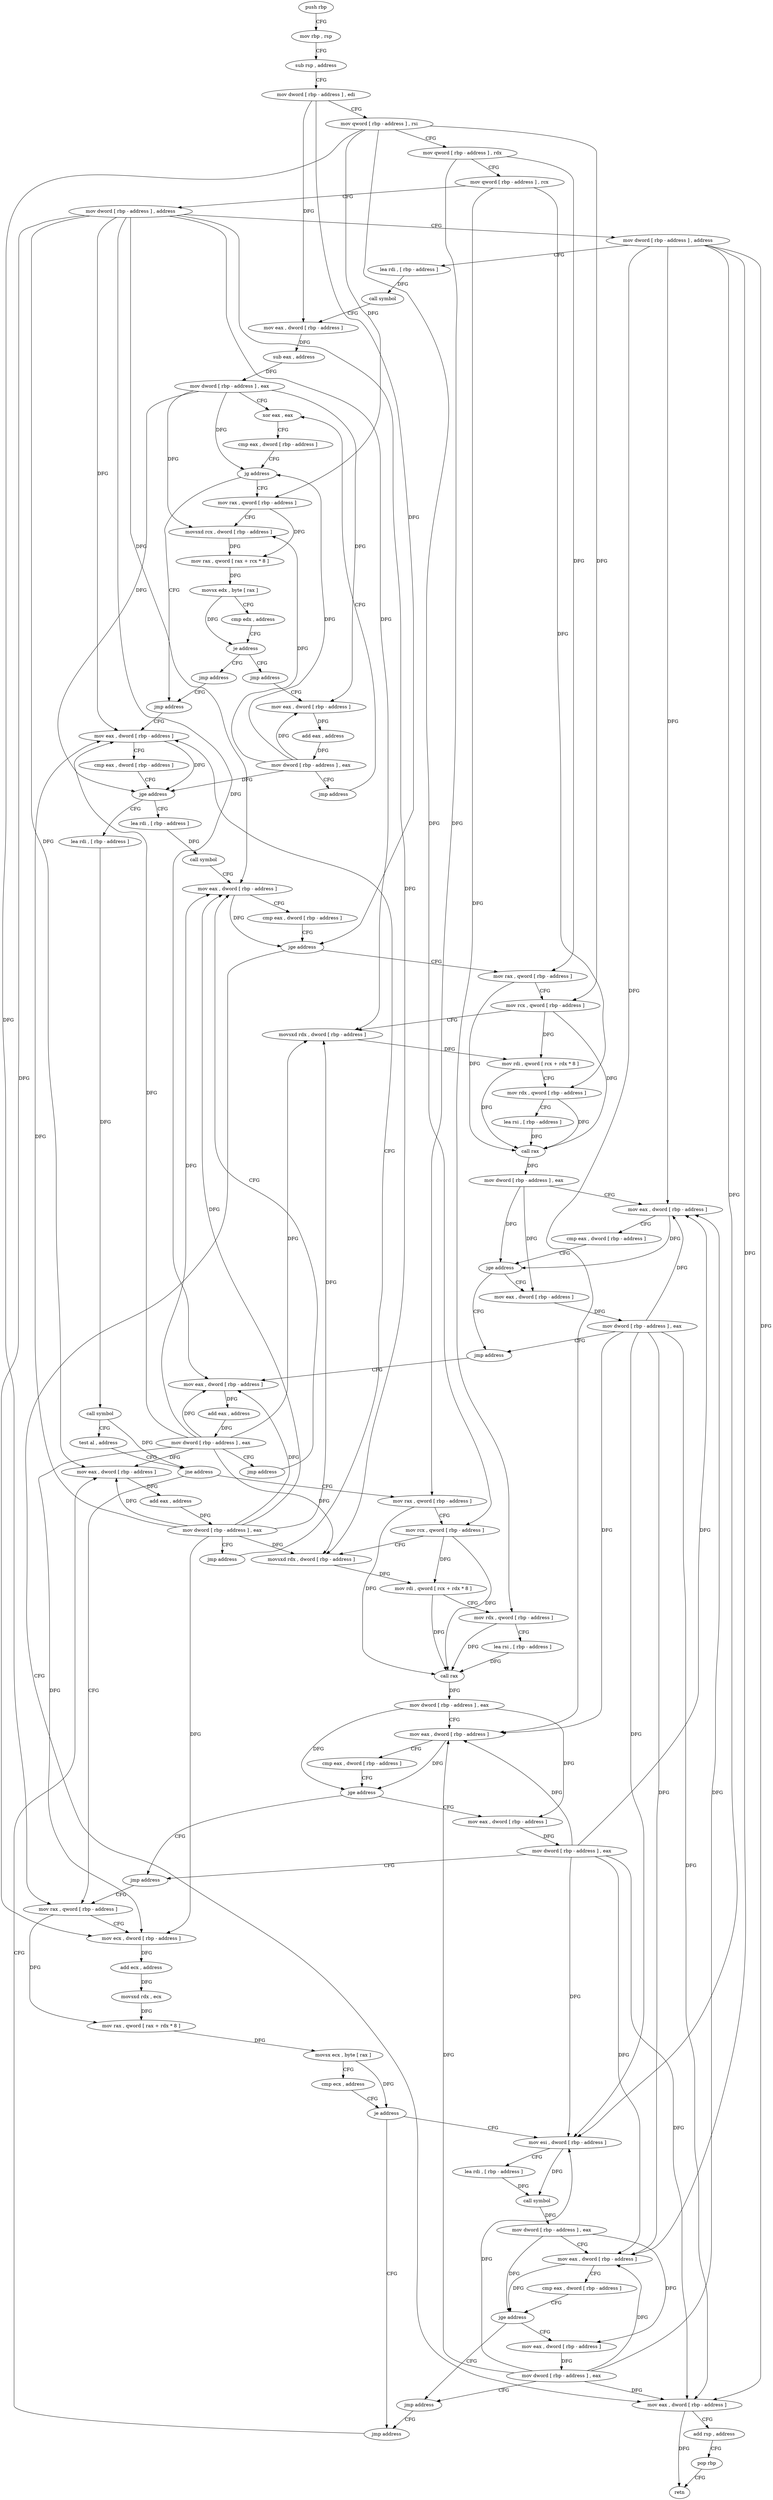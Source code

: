 digraph "func" {
"4293504" [label = "push rbp" ]
"4293505" [label = "mov rbp , rsp" ]
"4293508" [label = "sub rsp , address" ]
"4293512" [label = "mov dword [ rbp - address ] , edi" ]
"4293515" [label = "mov qword [ rbp - address ] , rsi" ]
"4293519" [label = "mov qword [ rbp - address ] , rdx" ]
"4293523" [label = "mov qword [ rbp - address ] , rcx" ]
"4293527" [label = "mov dword [ rbp - address ] , address" ]
"4293534" [label = "mov dword [ rbp - address ] , address" ]
"4293541" [label = "lea rdi , [ rbp - address ]" ]
"4293545" [label = "call symbol" ]
"4293550" [label = "mov eax , dword [ rbp - address ]" ]
"4293553" [label = "sub eax , address" ]
"4293556" [label = "mov dword [ rbp - address ] , eax" ]
"4293559" [label = "xor eax , eax" ]
"4293618" [label = "jmp address" ]
"4293623" [label = "mov eax , dword [ rbp - address ]" ]
"4293570" [label = "mov rax , qword [ rbp - address ]" ]
"4293574" [label = "movsxd rcx , dword [ rbp - address ]" ]
"4293578" [label = "mov rax , qword [ rax + rcx * 8 ]" ]
"4293582" [label = "movsx edx , byte [ rax ]" ]
"4293585" [label = "cmp edx , address" ]
"4293588" [label = "je address" ]
"4293599" [label = "jmp address" ]
"4293594" [label = "jmp address" ]
"4293626" [label = "cmp eax , dword [ rbp - address ]" ]
"4293629" [label = "jge address" ]
"4293790" [label = "lea rdi , [ rbp - address ]" ]
"4293635" [label = "lea rdi , [ rbp - address ]" ]
"4293604" [label = "mov eax , dword [ rbp - address ]" ]
"4293794" [label = "call symbol" ]
"4293799" [label = "mov eax , dword [ rbp - address ]" ]
"4293639" [label = "call symbol" ]
"4293644" [label = "test al , address" ]
"4293646" [label = "jne address" ]
"4293704" [label = "mov rax , qword [ rbp - address ]" ]
"4293652" [label = "mov rax , qword [ rbp - address ]" ]
"4293607" [label = "add eax , address" ]
"4293610" [label = "mov dword [ rbp - address ] , eax" ]
"4293613" [label = "jmp address" ]
"4293877" [label = "mov eax , dword [ rbp - address ]" ]
"4293880" [label = "add rsp , address" ]
"4293884" [label = "pop rbp" ]
"4293885" [label = "retn" ]
"4293811" [label = "mov rax , qword [ rbp - address ]" ]
"4293815" [label = "mov rcx , qword [ rbp - address ]" ]
"4293819" [label = "movsxd rdx , dword [ rbp - address ]" ]
"4293823" [label = "mov rdi , qword [ rcx + rdx * 8 ]" ]
"4293827" [label = "mov rdx , qword [ rbp - address ]" ]
"4293831" [label = "lea rsi , [ rbp - address ]" ]
"4293835" [label = "call rax" ]
"4293837" [label = "mov dword [ rbp - address ] , eax" ]
"4293840" [label = "mov eax , dword [ rbp - address ]" ]
"4293843" [label = "cmp eax , dword [ rbp - address ]" ]
"4293846" [label = "jge address" ]
"4293858" [label = "jmp address" ]
"4293852" [label = "mov eax , dword [ rbp - address ]" ]
"4293708" [label = "mov ecx , dword [ rbp - address ]" ]
"4293711" [label = "add ecx , address" ]
"4293714" [label = "movsxd rdx , ecx" ]
"4293717" [label = "mov rax , qword [ rax + rdx * 8 ]" ]
"4293721" [label = "movsx ecx , byte [ rax ]" ]
"4293724" [label = "cmp ecx , address" ]
"4293727" [label = "je address" ]
"4293771" [label = "jmp address" ]
"4293733" [label = "mov esi , dword [ rbp - address ]" ]
"4293656" [label = "mov rcx , qword [ rbp - address ]" ]
"4293660" [label = "movsxd rdx , dword [ rbp - address ]" ]
"4293664" [label = "mov rdi , qword [ rcx + rdx * 8 ]" ]
"4293668" [label = "mov rdx , qword [ rbp - address ]" ]
"4293672" [label = "lea rsi , [ rbp - address ]" ]
"4293676" [label = "call rax" ]
"4293678" [label = "mov dword [ rbp - address ] , eax" ]
"4293681" [label = "mov eax , dword [ rbp - address ]" ]
"4293684" [label = "cmp eax , dword [ rbp - address ]" ]
"4293687" [label = "jge address" ]
"4293699" [label = "jmp address" ]
"4293693" [label = "mov eax , dword [ rbp - address ]" ]
"4293561" [label = "cmp eax , dword [ rbp - address ]" ]
"4293564" [label = "jg address" ]
"4293863" [label = "mov eax , dword [ rbp - address ]" ]
"4293855" [label = "mov dword [ rbp - address ] , eax" ]
"4293776" [label = "mov eax , dword [ rbp - address ]" ]
"4293736" [label = "lea rdi , [ rbp - address ]" ]
"4293740" [label = "call symbol" ]
"4293745" [label = "mov dword [ rbp - address ] , eax" ]
"4293748" [label = "mov eax , dword [ rbp - address ]" ]
"4293751" [label = "cmp eax , dword [ rbp - address ]" ]
"4293754" [label = "jge address" ]
"4293766" [label = "jmp address" ]
"4293760" [label = "mov eax , dword [ rbp - address ]" ]
"4293696" [label = "mov dword [ rbp - address ] , eax" ]
"4293866" [label = "add eax , address" ]
"4293869" [label = "mov dword [ rbp - address ] , eax" ]
"4293872" [label = "jmp address" ]
"4293779" [label = "add eax , address" ]
"4293782" [label = "mov dword [ rbp - address ] , eax" ]
"4293785" [label = "jmp address" ]
"4293763" [label = "mov dword [ rbp - address ] , eax" ]
"4293802" [label = "cmp eax , dword [ rbp - address ]" ]
"4293805" [label = "jge address" ]
"4293504" -> "4293505" [ label = "CFG" ]
"4293505" -> "4293508" [ label = "CFG" ]
"4293508" -> "4293512" [ label = "CFG" ]
"4293512" -> "4293515" [ label = "CFG" ]
"4293512" -> "4293550" [ label = "DFG" ]
"4293512" -> "4293805" [ label = "DFG" ]
"4293515" -> "4293519" [ label = "CFG" ]
"4293515" -> "4293570" [ label = "DFG" ]
"4293515" -> "4293704" [ label = "DFG" ]
"4293515" -> "4293656" [ label = "DFG" ]
"4293515" -> "4293815" [ label = "DFG" ]
"4293519" -> "4293523" [ label = "CFG" ]
"4293519" -> "4293652" [ label = "DFG" ]
"4293519" -> "4293811" [ label = "DFG" ]
"4293523" -> "4293527" [ label = "CFG" ]
"4293523" -> "4293668" [ label = "DFG" ]
"4293523" -> "4293827" [ label = "DFG" ]
"4293527" -> "4293534" [ label = "CFG" ]
"4293527" -> "4293623" [ label = "DFG" ]
"4293527" -> "4293799" [ label = "DFG" ]
"4293527" -> "4293708" [ label = "DFG" ]
"4293527" -> "4293660" [ label = "DFG" ]
"4293527" -> "4293819" [ label = "DFG" ]
"4293527" -> "4293776" [ label = "DFG" ]
"4293527" -> "4293863" [ label = "DFG" ]
"4293534" -> "4293541" [ label = "CFG" ]
"4293534" -> "4293681" [ label = "DFG" ]
"4293534" -> "4293877" [ label = "DFG" ]
"4293534" -> "4293840" [ label = "DFG" ]
"4293534" -> "4293733" [ label = "DFG" ]
"4293534" -> "4293748" [ label = "DFG" ]
"4293541" -> "4293545" [ label = "DFG" ]
"4293545" -> "4293550" [ label = "CFG" ]
"4293550" -> "4293553" [ label = "DFG" ]
"4293553" -> "4293556" [ label = "DFG" ]
"4293556" -> "4293559" [ label = "CFG" ]
"4293556" -> "4293564" [ label = "DFG" ]
"4293556" -> "4293574" [ label = "DFG" ]
"4293556" -> "4293629" [ label = "DFG" ]
"4293556" -> "4293604" [ label = "DFG" ]
"4293559" -> "4293561" [ label = "CFG" ]
"4293618" -> "4293623" [ label = "CFG" ]
"4293623" -> "4293626" [ label = "CFG" ]
"4293623" -> "4293629" [ label = "DFG" ]
"4293570" -> "4293574" [ label = "CFG" ]
"4293570" -> "4293578" [ label = "DFG" ]
"4293574" -> "4293578" [ label = "DFG" ]
"4293578" -> "4293582" [ label = "DFG" ]
"4293582" -> "4293585" [ label = "CFG" ]
"4293582" -> "4293588" [ label = "DFG" ]
"4293585" -> "4293588" [ label = "CFG" ]
"4293588" -> "4293599" [ label = "CFG" ]
"4293588" -> "4293594" [ label = "CFG" ]
"4293599" -> "4293604" [ label = "CFG" ]
"4293594" -> "4293618" [ label = "CFG" ]
"4293626" -> "4293629" [ label = "CFG" ]
"4293629" -> "4293790" [ label = "CFG" ]
"4293629" -> "4293635" [ label = "CFG" ]
"4293790" -> "4293794" [ label = "DFG" ]
"4293635" -> "4293639" [ label = "DFG" ]
"4293604" -> "4293607" [ label = "DFG" ]
"4293794" -> "4293799" [ label = "CFG" ]
"4293799" -> "4293802" [ label = "CFG" ]
"4293799" -> "4293805" [ label = "DFG" ]
"4293639" -> "4293644" [ label = "CFG" ]
"4293639" -> "4293646" [ label = "DFG" ]
"4293644" -> "4293646" [ label = "CFG" ]
"4293646" -> "4293704" [ label = "CFG" ]
"4293646" -> "4293652" [ label = "CFG" ]
"4293704" -> "4293708" [ label = "CFG" ]
"4293704" -> "4293717" [ label = "DFG" ]
"4293652" -> "4293656" [ label = "CFG" ]
"4293652" -> "4293676" [ label = "DFG" ]
"4293607" -> "4293610" [ label = "DFG" ]
"4293610" -> "4293613" [ label = "CFG" ]
"4293610" -> "4293564" [ label = "DFG" ]
"4293610" -> "4293574" [ label = "DFG" ]
"4293610" -> "4293629" [ label = "DFG" ]
"4293610" -> "4293604" [ label = "DFG" ]
"4293613" -> "4293559" [ label = "CFG" ]
"4293877" -> "4293880" [ label = "CFG" ]
"4293877" -> "4293885" [ label = "DFG" ]
"4293880" -> "4293884" [ label = "CFG" ]
"4293884" -> "4293885" [ label = "CFG" ]
"4293811" -> "4293815" [ label = "CFG" ]
"4293811" -> "4293835" [ label = "DFG" ]
"4293815" -> "4293819" [ label = "CFG" ]
"4293815" -> "4293823" [ label = "DFG" ]
"4293815" -> "4293835" [ label = "DFG" ]
"4293819" -> "4293823" [ label = "DFG" ]
"4293823" -> "4293827" [ label = "CFG" ]
"4293823" -> "4293835" [ label = "DFG" ]
"4293827" -> "4293831" [ label = "CFG" ]
"4293827" -> "4293835" [ label = "DFG" ]
"4293831" -> "4293835" [ label = "DFG" ]
"4293835" -> "4293837" [ label = "DFG" ]
"4293837" -> "4293840" [ label = "CFG" ]
"4293837" -> "4293846" [ label = "DFG" ]
"4293837" -> "4293852" [ label = "DFG" ]
"4293840" -> "4293843" [ label = "CFG" ]
"4293840" -> "4293846" [ label = "DFG" ]
"4293843" -> "4293846" [ label = "CFG" ]
"4293846" -> "4293858" [ label = "CFG" ]
"4293846" -> "4293852" [ label = "CFG" ]
"4293858" -> "4293863" [ label = "CFG" ]
"4293852" -> "4293855" [ label = "DFG" ]
"4293708" -> "4293711" [ label = "DFG" ]
"4293711" -> "4293714" [ label = "DFG" ]
"4293714" -> "4293717" [ label = "DFG" ]
"4293717" -> "4293721" [ label = "DFG" ]
"4293721" -> "4293724" [ label = "CFG" ]
"4293721" -> "4293727" [ label = "DFG" ]
"4293724" -> "4293727" [ label = "CFG" ]
"4293727" -> "4293771" [ label = "CFG" ]
"4293727" -> "4293733" [ label = "CFG" ]
"4293771" -> "4293776" [ label = "CFG" ]
"4293733" -> "4293736" [ label = "CFG" ]
"4293733" -> "4293740" [ label = "DFG" ]
"4293656" -> "4293660" [ label = "CFG" ]
"4293656" -> "4293664" [ label = "DFG" ]
"4293656" -> "4293676" [ label = "DFG" ]
"4293660" -> "4293664" [ label = "DFG" ]
"4293664" -> "4293668" [ label = "CFG" ]
"4293664" -> "4293676" [ label = "DFG" ]
"4293668" -> "4293672" [ label = "CFG" ]
"4293668" -> "4293676" [ label = "DFG" ]
"4293672" -> "4293676" [ label = "DFG" ]
"4293676" -> "4293678" [ label = "DFG" ]
"4293678" -> "4293681" [ label = "CFG" ]
"4293678" -> "4293687" [ label = "DFG" ]
"4293678" -> "4293693" [ label = "DFG" ]
"4293681" -> "4293684" [ label = "CFG" ]
"4293681" -> "4293687" [ label = "DFG" ]
"4293684" -> "4293687" [ label = "CFG" ]
"4293687" -> "4293699" [ label = "CFG" ]
"4293687" -> "4293693" [ label = "CFG" ]
"4293699" -> "4293704" [ label = "CFG" ]
"4293693" -> "4293696" [ label = "DFG" ]
"4293561" -> "4293564" [ label = "CFG" ]
"4293564" -> "4293618" [ label = "CFG" ]
"4293564" -> "4293570" [ label = "CFG" ]
"4293863" -> "4293866" [ label = "DFG" ]
"4293855" -> "4293858" [ label = "CFG" ]
"4293855" -> "4293681" [ label = "DFG" ]
"4293855" -> "4293877" [ label = "DFG" ]
"4293855" -> "4293840" [ label = "DFG" ]
"4293855" -> "4293733" [ label = "DFG" ]
"4293855" -> "4293748" [ label = "DFG" ]
"4293776" -> "4293779" [ label = "DFG" ]
"4293736" -> "4293740" [ label = "DFG" ]
"4293740" -> "4293745" [ label = "DFG" ]
"4293745" -> "4293748" [ label = "CFG" ]
"4293745" -> "4293754" [ label = "DFG" ]
"4293745" -> "4293760" [ label = "DFG" ]
"4293748" -> "4293751" [ label = "CFG" ]
"4293748" -> "4293754" [ label = "DFG" ]
"4293751" -> "4293754" [ label = "CFG" ]
"4293754" -> "4293766" [ label = "CFG" ]
"4293754" -> "4293760" [ label = "CFG" ]
"4293766" -> "4293771" [ label = "CFG" ]
"4293760" -> "4293763" [ label = "DFG" ]
"4293696" -> "4293699" [ label = "CFG" ]
"4293696" -> "4293681" [ label = "DFG" ]
"4293696" -> "4293877" [ label = "DFG" ]
"4293696" -> "4293840" [ label = "DFG" ]
"4293696" -> "4293733" [ label = "DFG" ]
"4293696" -> "4293748" [ label = "DFG" ]
"4293866" -> "4293869" [ label = "DFG" ]
"4293869" -> "4293872" [ label = "CFG" ]
"4293869" -> "4293623" [ label = "DFG" ]
"4293869" -> "4293799" [ label = "DFG" ]
"4293869" -> "4293708" [ label = "DFG" ]
"4293869" -> "4293660" [ label = "DFG" ]
"4293869" -> "4293819" [ label = "DFG" ]
"4293869" -> "4293776" [ label = "DFG" ]
"4293869" -> "4293863" [ label = "DFG" ]
"4293872" -> "4293799" [ label = "CFG" ]
"4293779" -> "4293782" [ label = "DFG" ]
"4293782" -> "4293785" [ label = "CFG" ]
"4293782" -> "4293623" [ label = "DFG" ]
"4293782" -> "4293799" [ label = "DFG" ]
"4293782" -> "4293708" [ label = "DFG" ]
"4293782" -> "4293660" [ label = "DFG" ]
"4293782" -> "4293819" [ label = "DFG" ]
"4293782" -> "4293776" [ label = "DFG" ]
"4293782" -> "4293863" [ label = "DFG" ]
"4293785" -> "4293623" [ label = "CFG" ]
"4293763" -> "4293766" [ label = "CFG" ]
"4293763" -> "4293681" [ label = "DFG" ]
"4293763" -> "4293877" [ label = "DFG" ]
"4293763" -> "4293840" [ label = "DFG" ]
"4293763" -> "4293733" [ label = "DFG" ]
"4293763" -> "4293748" [ label = "DFG" ]
"4293802" -> "4293805" [ label = "CFG" ]
"4293805" -> "4293877" [ label = "CFG" ]
"4293805" -> "4293811" [ label = "CFG" ]
}
